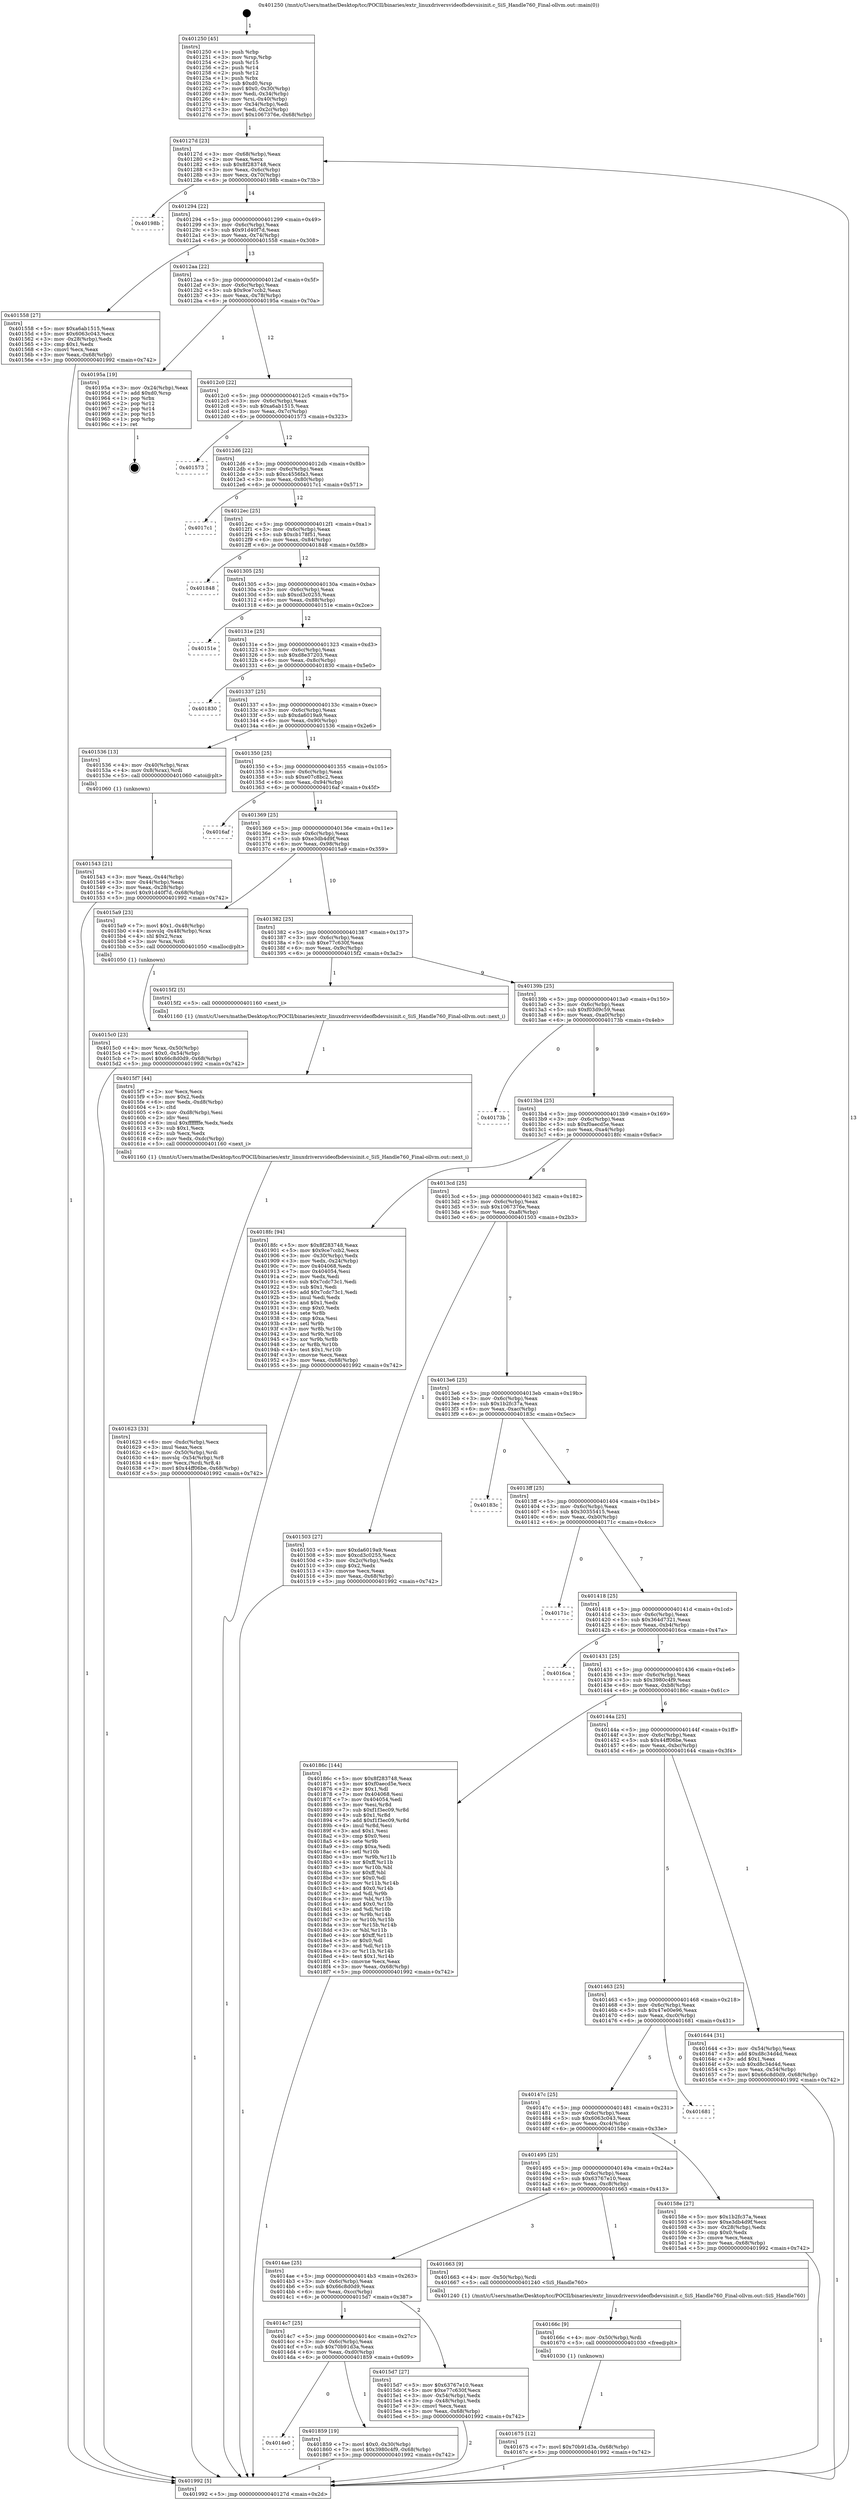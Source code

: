 digraph "0x401250" {
  label = "0x401250 (/mnt/c/Users/mathe/Desktop/tcc/POCII/binaries/extr_linuxdriversvideofbdevsisinit.c_SiS_Handle760_Final-ollvm.out::main(0))"
  labelloc = "t"
  node[shape=record]

  Entry [label="",width=0.3,height=0.3,shape=circle,fillcolor=black,style=filled]
  "0x40127d" [label="{
     0x40127d [23]\l
     | [instrs]\l
     &nbsp;&nbsp;0x40127d \<+3\>: mov -0x68(%rbp),%eax\l
     &nbsp;&nbsp;0x401280 \<+2\>: mov %eax,%ecx\l
     &nbsp;&nbsp;0x401282 \<+6\>: sub $0x8f283748,%ecx\l
     &nbsp;&nbsp;0x401288 \<+3\>: mov %eax,-0x6c(%rbp)\l
     &nbsp;&nbsp;0x40128b \<+3\>: mov %ecx,-0x70(%rbp)\l
     &nbsp;&nbsp;0x40128e \<+6\>: je 000000000040198b \<main+0x73b\>\l
  }"]
  "0x40198b" [label="{
     0x40198b\l
  }", style=dashed]
  "0x401294" [label="{
     0x401294 [22]\l
     | [instrs]\l
     &nbsp;&nbsp;0x401294 \<+5\>: jmp 0000000000401299 \<main+0x49\>\l
     &nbsp;&nbsp;0x401299 \<+3\>: mov -0x6c(%rbp),%eax\l
     &nbsp;&nbsp;0x40129c \<+5\>: sub $0x91d40f7d,%eax\l
     &nbsp;&nbsp;0x4012a1 \<+3\>: mov %eax,-0x74(%rbp)\l
     &nbsp;&nbsp;0x4012a4 \<+6\>: je 0000000000401558 \<main+0x308\>\l
  }"]
  Exit [label="",width=0.3,height=0.3,shape=circle,fillcolor=black,style=filled,peripheries=2]
  "0x401558" [label="{
     0x401558 [27]\l
     | [instrs]\l
     &nbsp;&nbsp;0x401558 \<+5\>: mov $0xa6ab1515,%eax\l
     &nbsp;&nbsp;0x40155d \<+5\>: mov $0x6063c043,%ecx\l
     &nbsp;&nbsp;0x401562 \<+3\>: mov -0x28(%rbp),%edx\l
     &nbsp;&nbsp;0x401565 \<+3\>: cmp $0x1,%edx\l
     &nbsp;&nbsp;0x401568 \<+3\>: cmovl %ecx,%eax\l
     &nbsp;&nbsp;0x40156b \<+3\>: mov %eax,-0x68(%rbp)\l
     &nbsp;&nbsp;0x40156e \<+5\>: jmp 0000000000401992 \<main+0x742\>\l
  }"]
  "0x4012aa" [label="{
     0x4012aa [22]\l
     | [instrs]\l
     &nbsp;&nbsp;0x4012aa \<+5\>: jmp 00000000004012af \<main+0x5f\>\l
     &nbsp;&nbsp;0x4012af \<+3\>: mov -0x6c(%rbp),%eax\l
     &nbsp;&nbsp;0x4012b2 \<+5\>: sub $0x9ce7ccb2,%eax\l
     &nbsp;&nbsp;0x4012b7 \<+3\>: mov %eax,-0x78(%rbp)\l
     &nbsp;&nbsp;0x4012ba \<+6\>: je 000000000040195a \<main+0x70a\>\l
  }"]
  "0x4014e0" [label="{
     0x4014e0\l
  }", style=dashed]
  "0x40195a" [label="{
     0x40195a [19]\l
     | [instrs]\l
     &nbsp;&nbsp;0x40195a \<+3\>: mov -0x24(%rbp),%eax\l
     &nbsp;&nbsp;0x40195d \<+7\>: add $0xd0,%rsp\l
     &nbsp;&nbsp;0x401964 \<+1\>: pop %rbx\l
     &nbsp;&nbsp;0x401965 \<+2\>: pop %r12\l
     &nbsp;&nbsp;0x401967 \<+2\>: pop %r14\l
     &nbsp;&nbsp;0x401969 \<+2\>: pop %r15\l
     &nbsp;&nbsp;0x40196b \<+1\>: pop %rbp\l
     &nbsp;&nbsp;0x40196c \<+1\>: ret\l
  }"]
  "0x4012c0" [label="{
     0x4012c0 [22]\l
     | [instrs]\l
     &nbsp;&nbsp;0x4012c0 \<+5\>: jmp 00000000004012c5 \<main+0x75\>\l
     &nbsp;&nbsp;0x4012c5 \<+3\>: mov -0x6c(%rbp),%eax\l
     &nbsp;&nbsp;0x4012c8 \<+5\>: sub $0xa6ab1515,%eax\l
     &nbsp;&nbsp;0x4012cd \<+3\>: mov %eax,-0x7c(%rbp)\l
     &nbsp;&nbsp;0x4012d0 \<+6\>: je 0000000000401573 \<main+0x323\>\l
  }"]
  "0x401859" [label="{
     0x401859 [19]\l
     | [instrs]\l
     &nbsp;&nbsp;0x401859 \<+7\>: movl $0x0,-0x30(%rbp)\l
     &nbsp;&nbsp;0x401860 \<+7\>: movl $0x3980c4f9,-0x68(%rbp)\l
     &nbsp;&nbsp;0x401867 \<+5\>: jmp 0000000000401992 \<main+0x742\>\l
  }"]
  "0x401573" [label="{
     0x401573\l
  }", style=dashed]
  "0x4012d6" [label="{
     0x4012d6 [22]\l
     | [instrs]\l
     &nbsp;&nbsp;0x4012d6 \<+5\>: jmp 00000000004012db \<main+0x8b\>\l
     &nbsp;&nbsp;0x4012db \<+3\>: mov -0x6c(%rbp),%eax\l
     &nbsp;&nbsp;0x4012de \<+5\>: sub $0xc4556fa3,%eax\l
     &nbsp;&nbsp;0x4012e3 \<+3\>: mov %eax,-0x80(%rbp)\l
     &nbsp;&nbsp;0x4012e6 \<+6\>: je 00000000004017c1 \<main+0x571\>\l
  }"]
  "0x401675" [label="{
     0x401675 [12]\l
     | [instrs]\l
     &nbsp;&nbsp;0x401675 \<+7\>: movl $0x70b91d3a,-0x68(%rbp)\l
     &nbsp;&nbsp;0x40167c \<+5\>: jmp 0000000000401992 \<main+0x742\>\l
  }"]
  "0x4017c1" [label="{
     0x4017c1\l
  }", style=dashed]
  "0x4012ec" [label="{
     0x4012ec [25]\l
     | [instrs]\l
     &nbsp;&nbsp;0x4012ec \<+5\>: jmp 00000000004012f1 \<main+0xa1\>\l
     &nbsp;&nbsp;0x4012f1 \<+3\>: mov -0x6c(%rbp),%eax\l
     &nbsp;&nbsp;0x4012f4 \<+5\>: sub $0xcb178f51,%eax\l
     &nbsp;&nbsp;0x4012f9 \<+6\>: mov %eax,-0x84(%rbp)\l
     &nbsp;&nbsp;0x4012ff \<+6\>: je 0000000000401848 \<main+0x5f8\>\l
  }"]
  "0x40166c" [label="{
     0x40166c [9]\l
     | [instrs]\l
     &nbsp;&nbsp;0x40166c \<+4\>: mov -0x50(%rbp),%rdi\l
     &nbsp;&nbsp;0x401670 \<+5\>: call 0000000000401030 \<free@plt\>\l
     | [calls]\l
     &nbsp;&nbsp;0x401030 \{1\} (unknown)\l
  }"]
  "0x401848" [label="{
     0x401848\l
  }", style=dashed]
  "0x401305" [label="{
     0x401305 [25]\l
     | [instrs]\l
     &nbsp;&nbsp;0x401305 \<+5\>: jmp 000000000040130a \<main+0xba\>\l
     &nbsp;&nbsp;0x40130a \<+3\>: mov -0x6c(%rbp),%eax\l
     &nbsp;&nbsp;0x40130d \<+5\>: sub $0xcd3c0255,%eax\l
     &nbsp;&nbsp;0x401312 \<+6\>: mov %eax,-0x88(%rbp)\l
     &nbsp;&nbsp;0x401318 \<+6\>: je 000000000040151e \<main+0x2ce\>\l
  }"]
  "0x401623" [label="{
     0x401623 [33]\l
     | [instrs]\l
     &nbsp;&nbsp;0x401623 \<+6\>: mov -0xdc(%rbp),%ecx\l
     &nbsp;&nbsp;0x401629 \<+3\>: imul %eax,%ecx\l
     &nbsp;&nbsp;0x40162c \<+4\>: mov -0x50(%rbp),%rdi\l
     &nbsp;&nbsp;0x401630 \<+4\>: movslq -0x54(%rbp),%r8\l
     &nbsp;&nbsp;0x401634 \<+4\>: mov %ecx,(%rdi,%r8,4)\l
     &nbsp;&nbsp;0x401638 \<+7\>: movl $0x44ff06be,-0x68(%rbp)\l
     &nbsp;&nbsp;0x40163f \<+5\>: jmp 0000000000401992 \<main+0x742\>\l
  }"]
  "0x40151e" [label="{
     0x40151e\l
  }", style=dashed]
  "0x40131e" [label="{
     0x40131e [25]\l
     | [instrs]\l
     &nbsp;&nbsp;0x40131e \<+5\>: jmp 0000000000401323 \<main+0xd3\>\l
     &nbsp;&nbsp;0x401323 \<+3\>: mov -0x6c(%rbp),%eax\l
     &nbsp;&nbsp;0x401326 \<+5\>: sub $0xd8e37203,%eax\l
     &nbsp;&nbsp;0x40132b \<+6\>: mov %eax,-0x8c(%rbp)\l
     &nbsp;&nbsp;0x401331 \<+6\>: je 0000000000401830 \<main+0x5e0\>\l
  }"]
  "0x4015f7" [label="{
     0x4015f7 [44]\l
     | [instrs]\l
     &nbsp;&nbsp;0x4015f7 \<+2\>: xor %ecx,%ecx\l
     &nbsp;&nbsp;0x4015f9 \<+5\>: mov $0x2,%edx\l
     &nbsp;&nbsp;0x4015fe \<+6\>: mov %edx,-0xd8(%rbp)\l
     &nbsp;&nbsp;0x401604 \<+1\>: cltd\l
     &nbsp;&nbsp;0x401605 \<+6\>: mov -0xd8(%rbp),%esi\l
     &nbsp;&nbsp;0x40160b \<+2\>: idiv %esi\l
     &nbsp;&nbsp;0x40160d \<+6\>: imul $0xfffffffe,%edx,%edx\l
     &nbsp;&nbsp;0x401613 \<+3\>: sub $0x1,%ecx\l
     &nbsp;&nbsp;0x401616 \<+2\>: sub %ecx,%edx\l
     &nbsp;&nbsp;0x401618 \<+6\>: mov %edx,-0xdc(%rbp)\l
     &nbsp;&nbsp;0x40161e \<+5\>: call 0000000000401160 \<next_i\>\l
     | [calls]\l
     &nbsp;&nbsp;0x401160 \{1\} (/mnt/c/Users/mathe/Desktop/tcc/POCII/binaries/extr_linuxdriversvideofbdevsisinit.c_SiS_Handle760_Final-ollvm.out::next_i)\l
  }"]
  "0x401830" [label="{
     0x401830\l
  }", style=dashed]
  "0x401337" [label="{
     0x401337 [25]\l
     | [instrs]\l
     &nbsp;&nbsp;0x401337 \<+5\>: jmp 000000000040133c \<main+0xec\>\l
     &nbsp;&nbsp;0x40133c \<+3\>: mov -0x6c(%rbp),%eax\l
     &nbsp;&nbsp;0x40133f \<+5\>: sub $0xda6019a9,%eax\l
     &nbsp;&nbsp;0x401344 \<+6\>: mov %eax,-0x90(%rbp)\l
     &nbsp;&nbsp;0x40134a \<+6\>: je 0000000000401536 \<main+0x2e6\>\l
  }"]
  "0x4014c7" [label="{
     0x4014c7 [25]\l
     | [instrs]\l
     &nbsp;&nbsp;0x4014c7 \<+5\>: jmp 00000000004014cc \<main+0x27c\>\l
     &nbsp;&nbsp;0x4014cc \<+3\>: mov -0x6c(%rbp),%eax\l
     &nbsp;&nbsp;0x4014cf \<+5\>: sub $0x70b91d3a,%eax\l
     &nbsp;&nbsp;0x4014d4 \<+6\>: mov %eax,-0xd0(%rbp)\l
     &nbsp;&nbsp;0x4014da \<+6\>: je 0000000000401859 \<main+0x609\>\l
  }"]
  "0x401536" [label="{
     0x401536 [13]\l
     | [instrs]\l
     &nbsp;&nbsp;0x401536 \<+4\>: mov -0x40(%rbp),%rax\l
     &nbsp;&nbsp;0x40153a \<+4\>: mov 0x8(%rax),%rdi\l
     &nbsp;&nbsp;0x40153e \<+5\>: call 0000000000401060 \<atoi@plt\>\l
     | [calls]\l
     &nbsp;&nbsp;0x401060 \{1\} (unknown)\l
  }"]
  "0x401350" [label="{
     0x401350 [25]\l
     | [instrs]\l
     &nbsp;&nbsp;0x401350 \<+5\>: jmp 0000000000401355 \<main+0x105\>\l
     &nbsp;&nbsp;0x401355 \<+3\>: mov -0x6c(%rbp),%eax\l
     &nbsp;&nbsp;0x401358 \<+5\>: sub $0xe07c8bc2,%eax\l
     &nbsp;&nbsp;0x40135d \<+6\>: mov %eax,-0x94(%rbp)\l
     &nbsp;&nbsp;0x401363 \<+6\>: je 00000000004016af \<main+0x45f\>\l
  }"]
  "0x4015d7" [label="{
     0x4015d7 [27]\l
     | [instrs]\l
     &nbsp;&nbsp;0x4015d7 \<+5\>: mov $0x63767e10,%eax\l
     &nbsp;&nbsp;0x4015dc \<+5\>: mov $0xe77c630f,%ecx\l
     &nbsp;&nbsp;0x4015e1 \<+3\>: mov -0x54(%rbp),%edx\l
     &nbsp;&nbsp;0x4015e4 \<+3\>: cmp -0x48(%rbp),%edx\l
     &nbsp;&nbsp;0x4015e7 \<+3\>: cmovl %ecx,%eax\l
     &nbsp;&nbsp;0x4015ea \<+3\>: mov %eax,-0x68(%rbp)\l
     &nbsp;&nbsp;0x4015ed \<+5\>: jmp 0000000000401992 \<main+0x742\>\l
  }"]
  "0x4016af" [label="{
     0x4016af\l
  }", style=dashed]
  "0x401369" [label="{
     0x401369 [25]\l
     | [instrs]\l
     &nbsp;&nbsp;0x401369 \<+5\>: jmp 000000000040136e \<main+0x11e\>\l
     &nbsp;&nbsp;0x40136e \<+3\>: mov -0x6c(%rbp),%eax\l
     &nbsp;&nbsp;0x401371 \<+5\>: sub $0xe3db4d9f,%eax\l
     &nbsp;&nbsp;0x401376 \<+6\>: mov %eax,-0x98(%rbp)\l
     &nbsp;&nbsp;0x40137c \<+6\>: je 00000000004015a9 \<main+0x359\>\l
  }"]
  "0x4014ae" [label="{
     0x4014ae [25]\l
     | [instrs]\l
     &nbsp;&nbsp;0x4014ae \<+5\>: jmp 00000000004014b3 \<main+0x263\>\l
     &nbsp;&nbsp;0x4014b3 \<+3\>: mov -0x6c(%rbp),%eax\l
     &nbsp;&nbsp;0x4014b6 \<+5\>: sub $0x66c8d0d9,%eax\l
     &nbsp;&nbsp;0x4014bb \<+6\>: mov %eax,-0xcc(%rbp)\l
     &nbsp;&nbsp;0x4014c1 \<+6\>: je 00000000004015d7 \<main+0x387\>\l
  }"]
  "0x4015a9" [label="{
     0x4015a9 [23]\l
     | [instrs]\l
     &nbsp;&nbsp;0x4015a9 \<+7\>: movl $0x1,-0x48(%rbp)\l
     &nbsp;&nbsp;0x4015b0 \<+4\>: movslq -0x48(%rbp),%rax\l
     &nbsp;&nbsp;0x4015b4 \<+4\>: shl $0x2,%rax\l
     &nbsp;&nbsp;0x4015b8 \<+3\>: mov %rax,%rdi\l
     &nbsp;&nbsp;0x4015bb \<+5\>: call 0000000000401050 \<malloc@plt\>\l
     | [calls]\l
     &nbsp;&nbsp;0x401050 \{1\} (unknown)\l
  }"]
  "0x401382" [label="{
     0x401382 [25]\l
     | [instrs]\l
     &nbsp;&nbsp;0x401382 \<+5\>: jmp 0000000000401387 \<main+0x137\>\l
     &nbsp;&nbsp;0x401387 \<+3\>: mov -0x6c(%rbp),%eax\l
     &nbsp;&nbsp;0x40138a \<+5\>: sub $0xe77c630f,%eax\l
     &nbsp;&nbsp;0x40138f \<+6\>: mov %eax,-0x9c(%rbp)\l
     &nbsp;&nbsp;0x401395 \<+6\>: je 00000000004015f2 \<main+0x3a2\>\l
  }"]
  "0x401663" [label="{
     0x401663 [9]\l
     | [instrs]\l
     &nbsp;&nbsp;0x401663 \<+4\>: mov -0x50(%rbp),%rdi\l
     &nbsp;&nbsp;0x401667 \<+5\>: call 0000000000401240 \<SiS_Handle760\>\l
     | [calls]\l
     &nbsp;&nbsp;0x401240 \{1\} (/mnt/c/Users/mathe/Desktop/tcc/POCII/binaries/extr_linuxdriversvideofbdevsisinit.c_SiS_Handle760_Final-ollvm.out::SiS_Handle760)\l
  }"]
  "0x4015f2" [label="{
     0x4015f2 [5]\l
     | [instrs]\l
     &nbsp;&nbsp;0x4015f2 \<+5\>: call 0000000000401160 \<next_i\>\l
     | [calls]\l
     &nbsp;&nbsp;0x401160 \{1\} (/mnt/c/Users/mathe/Desktop/tcc/POCII/binaries/extr_linuxdriversvideofbdevsisinit.c_SiS_Handle760_Final-ollvm.out::next_i)\l
  }"]
  "0x40139b" [label="{
     0x40139b [25]\l
     | [instrs]\l
     &nbsp;&nbsp;0x40139b \<+5\>: jmp 00000000004013a0 \<main+0x150\>\l
     &nbsp;&nbsp;0x4013a0 \<+3\>: mov -0x6c(%rbp),%eax\l
     &nbsp;&nbsp;0x4013a3 \<+5\>: sub $0xf03d9c59,%eax\l
     &nbsp;&nbsp;0x4013a8 \<+6\>: mov %eax,-0xa0(%rbp)\l
     &nbsp;&nbsp;0x4013ae \<+6\>: je 000000000040173b \<main+0x4eb\>\l
  }"]
  "0x4015c0" [label="{
     0x4015c0 [23]\l
     | [instrs]\l
     &nbsp;&nbsp;0x4015c0 \<+4\>: mov %rax,-0x50(%rbp)\l
     &nbsp;&nbsp;0x4015c4 \<+7\>: movl $0x0,-0x54(%rbp)\l
     &nbsp;&nbsp;0x4015cb \<+7\>: movl $0x66c8d0d9,-0x68(%rbp)\l
     &nbsp;&nbsp;0x4015d2 \<+5\>: jmp 0000000000401992 \<main+0x742\>\l
  }"]
  "0x40173b" [label="{
     0x40173b\l
  }", style=dashed]
  "0x4013b4" [label="{
     0x4013b4 [25]\l
     | [instrs]\l
     &nbsp;&nbsp;0x4013b4 \<+5\>: jmp 00000000004013b9 \<main+0x169\>\l
     &nbsp;&nbsp;0x4013b9 \<+3\>: mov -0x6c(%rbp),%eax\l
     &nbsp;&nbsp;0x4013bc \<+5\>: sub $0xf0aecd5e,%eax\l
     &nbsp;&nbsp;0x4013c1 \<+6\>: mov %eax,-0xa4(%rbp)\l
     &nbsp;&nbsp;0x4013c7 \<+6\>: je 00000000004018fc \<main+0x6ac\>\l
  }"]
  "0x401495" [label="{
     0x401495 [25]\l
     | [instrs]\l
     &nbsp;&nbsp;0x401495 \<+5\>: jmp 000000000040149a \<main+0x24a\>\l
     &nbsp;&nbsp;0x40149a \<+3\>: mov -0x6c(%rbp),%eax\l
     &nbsp;&nbsp;0x40149d \<+5\>: sub $0x63767e10,%eax\l
     &nbsp;&nbsp;0x4014a2 \<+6\>: mov %eax,-0xc8(%rbp)\l
     &nbsp;&nbsp;0x4014a8 \<+6\>: je 0000000000401663 \<main+0x413\>\l
  }"]
  "0x4018fc" [label="{
     0x4018fc [94]\l
     | [instrs]\l
     &nbsp;&nbsp;0x4018fc \<+5\>: mov $0x8f283748,%eax\l
     &nbsp;&nbsp;0x401901 \<+5\>: mov $0x9ce7ccb2,%ecx\l
     &nbsp;&nbsp;0x401906 \<+3\>: mov -0x30(%rbp),%edx\l
     &nbsp;&nbsp;0x401909 \<+3\>: mov %edx,-0x24(%rbp)\l
     &nbsp;&nbsp;0x40190c \<+7\>: mov 0x404068,%edx\l
     &nbsp;&nbsp;0x401913 \<+7\>: mov 0x404054,%esi\l
     &nbsp;&nbsp;0x40191a \<+2\>: mov %edx,%edi\l
     &nbsp;&nbsp;0x40191c \<+6\>: sub $0x7cdc73c1,%edi\l
     &nbsp;&nbsp;0x401922 \<+3\>: sub $0x1,%edi\l
     &nbsp;&nbsp;0x401925 \<+6\>: add $0x7cdc73c1,%edi\l
     &nbsp;&nbsp;0x40192b \<+3\>: imul %edi,%edx\l
     &nbsp;&nbsp;0x40192e \<+3\>: and $0x1,%edx\l
     &nbsp;&nbsp;0x401931 \<+3\>: cmp $0x0,%edx\l
     &nbsp;&nbsp;0x401934 \<+4\>: sete %r8b\l
     &nbsp;&nbsp;0x401938 \<+3\>: cmp $0xa,%esi\l
     &nbsp;&nbsp;0x40193b \<+4\>: setl %r9b\l
     &nbsp;&nbsp;0x40193f \<+3\>: mov %r8b,%r10b\l
     &nbsp;&nbsp;0x401942 \<+3\>: and %r9b,%r10b\l
     &nbsp;&nbsp;0x401945 \<+3\>: xor %r9b,%r8b\l
     &nbsp;&nbsp;0x401948 \<+3\>: or %r8b,%r10b\l
     &nbsp;&nbsp;0x40194b \<+4\>: test $0x1,%r10b\l
     &nbsp;&nbsp;0x40194f \<+3\>: cmovne %ecx,%eax\l
     &nbsp;&nbsp;0x401952 \<+3\>: mov %eax,-0x68(%rbp)\l
     &nbsp;&nbsp;0x401955 \<+5\>: jmp 0000000000401992 \<main+0x742\>\l
  }"]
  "0x4013cd" [label="{
     0x4013cd [25]\l
     | [instrs]\l
     &nbsp;&nbsp;0x4013cd \<+5\>: jmp 00000000004013d2 \<main+0x182\>\l
     &nbsp;&nbsp;0x4013d2 \<+3\>: mov -0x6c(%rbp),%eax\l
     &nbsp;&nbsp;0x4013d5 \<+5\>: sub $0x1067376e,%eax\l
     &nbsp;&nbsp;0x4013da \<+6\>: mov %eax,-0xa8(%rbp)\l
     &nbsp;&nbsp;0x4013e0 \<+6\>: je 0000000000401503 \<main+0x2b3\>\l
  }"]
  "0x40158e" [label="{
     0x40158e [27]\l
     | [instrs]\l
     &nbsp;&nbsp;0x40158e \<+5\>: mov $0x1b2fc37a,%eax\l
     &nbsp;&nbsp;0x401593 \<+5\>: mov $0xe3db4d9f,%ecx\l
     &nbsp;&nbsp;0x401598 \<+3\>: mov -0x28(%rbp),%edx\l
     &nbsp;&nbsp;0x40159b \<+3\>: cmp $0x0,%edx\l
     &nbsp;&nbsp;0x40159e \<+3\>: cmove %ecx,%eax\l
     &nbsp;&nbsp;0x4015a1 \<+3\>: mov %eax,-0x68(%rbp)\l
     &nbsp;&nbsp;0x4015a4 \<+5\>: jmp 0000000000401992 \<main+0x742\>\l
  }"]
  "0x401503" [label="{
     0x401503 [27]\l
     | [instrs]\l
     &nbsp;&nbsp;0x401503 \<+5\>: mov $0xda6019a9,%eax\l
     &nbsp;&nbsp;0x401508 \<+5\>: mov $0xcd3c0255,%ecx\l
     &nbsp;&nbsp;0x40150d \<+3\>: mov -0x2c(%rbp),%edx\l
     &nbsp;&nbsp;0x401510 \<+3\>: cmp $0x2,%edx\l
     &nbsp;&nbsp;0x401513 \<+3\>: cmovne %ecx,%eax\l
     &nbsp;&nbsp;0x401516 \<+3\>: mov %eax,-0x68(%rbp)\l
     &nbsp;&nbsp;0x401519 \<+5\>: jmp 0000000000401992 \<main+0x742\>\l
  }"]
  "0x4013e6" [label="{
     0x4013e6 [25]\l
     | [instrs]\l
     &nbsp;&nbsp;0x4013e6 \<+5\>: jmp 00000000004013eb \<main+0x19b\>\l
     &nbsp;&nbsp;0x4013eb \<+3\>: mov -0x6c(%rbp),%eax\l
     &nbsp;&nbsp;0x4013ee \<+5\>: sub $0x1b2fc37a,%eax\l
     &nbsp;&nbsp;0x4013f3 \<+6\>: mov %eax,-0xac(%rbp)\l
     &nbsp;&nbsp;0x4013f9 \<+6\>: je 000000000040183c \<main+0x5ec\>\l
  }"]
  "0x401992" [label="{
     0x401992 [5]\l
     | [instrs]\l
     &nbsp;&nbsp;0x401992 \<+5\>: jmp 000000000040127d \<main+0x2d\>\l
  }"]
  "0x401250" [label="{
     0x401250 [45]\l
     | [instrs]\l
     &nbsp;&nbsp;0x401250 \<+1\>: push %rbp\l
     &nbsp;&nbsp;0x401251 \<+3\>: mov %rsp,%rbp\l
     &nbsp;&nbsp;0x401254 \<+2\>: push %r15\l
     &nbsp;&nbsp;0x401256 \<+2\>: push %r14\l
     &nbsp;&nbsp;0x401258 \<+2\>: push %r12\l
     &nbsp;&nbsp;0x40125a \<+1\>: push %rbx\l
     &nbsp;&nbsp;0x40125b \<+7\>: sub $0xd0,%rsp\l
     &nbsp;&nbsp;0x401262 \<+7\>: movl $0x0,-0x30(%rbp)\l
     &nbsp;&nbsp;0x401269 \<+3\>: mov %edi,-0x34(%rbp)\l
     &nbsp;&nbsp;0x40126c \<+4\>: mov %rsi,-0x40(%rbp)\l
     &nbsp;&nbsp;0x401270 \<+3\>: mov -0x34(%rbp),%edi\l
     &nbsp;&nbsp;0x401273 \<+3\>: mov %edi,-0x2c(%rbp)\l
     &nbsp;&nbsp;0x401276 \<+7\>: movl $0x1067376e,-0x68(%rbp)\l
  }"]
  "0x401543" [label="{
     0x401543 [21]\l
     | [instrs]\l
     &nbsp;&nbsp;0x401543 \<+3\>: mov %eax,-0x44(%rbp)\l
     &nbsp;&nbsp;0x401546 \<+3\>: mov -0x44(%rbp),%eax\l
     &nbsp;&nbsp;0x401549 \<+3\>: mov %eax,-0x28(%rbp)\l
     &nbsp;&nbsp;0x40154c \<+7\>: movl $0x91d40f7d,-0x68(%rbp)\l
     &nbsp;&nbsp;0x401553 \<+5\>: jmp 0000000000401992 \<main+0x742\>\l
  }"]
  "0x40147c" [label="{
     0x40147c [25]\l
     | [instrs]\l
     &nbsp;&nbsp;0x40147c \<+5\>: jmp 0000000000401481 \<main+0x231\>\l
     &nbsp;&nbsp;0x401481 \<+3\>: mov -0x6c(%rbp),%eax\l
     &nbsp;&nbsp;0x401484 \<+5\>: sub $0x6063c043,%eax\l
     &nbsp;&nbsp;0x401489 \<+6\>: mov %eax,-0xc4(%rbp)\l
     &nbsp;&nbsp;0x40148f \<+6\>: je 000000000040158e \<main+0x33e\>\l
  }"]
  "0x40183c" [label="{
     0x40183c\l
  }", style=dashed]
  "0x4013ff" [label="{
     0x4013ff [25]\l
     | [instrs]\l
     &nbsp;&nbsp;0x4013ff \<+5\>: jmp 0000000000401404 \<main+0x1b4\>\l
     &nbsp;&nbsp;0x401404 \<+3\>: mov -0x6c(%rbp),%eax\l
     &nbsp;&nbsp;0x401407 \<+5\>: sub $0x30355415,%eax\l
     &nbsp;&nbsp;0x40140c \<+6\>: mov %eax,-0xb0(%rbp)\l
     &nbsp;&nbsp;0x401412 \<+6\>: je 000000000040171c \<main+0x4cc\>\l
  }"]
  "0x401681" [label="{
     0x401681\l
  }", style=dashed]
  "0x40171c" [label="{
     0x40171c\l
  }", style=dashed]
  "0x401418" [label="{
     0x401418 [25]\l
     | [instrs]\l
     &nbsp;&nbsp;0x401418 \<+5\>: jmp 000000000040141d \<main+0x1cd\>\l
     &nbsp;&nbsp;0x40141d \<+3\>: mov -0x6c(%rbp),%eax\l
     &nbsp;&nbsp;0x401420 \<+5\>: sub $0x364d7321,%eax\l
     &nbsp;&nbsp;0x401425 \<+6\>: mov %eax,-0xb4(%rbp)\l
     &nbsp;&nbsp;0x40142b \<+6\>: je 00000000004016ca \<main+0x47a\>\l
  }"]
  "0x401463" [label="{
     0x401463 [25]\l
     | [instrs]\l
     &nbsp;&nbsp;0x401463 \<+5\>: jmp 0000000000401468 \<main+0x218\>\l
     &nbsp;&nbsp;0x401468 \<+3\>: mov -0x6c(%rbp),%eax\l
     &nbsp;&nbsp;0x40146b \<+5\>: sub $0x47e00e96,%eax\l
     &nbsp;&nbsp;0x401470 \<+6\>: mov %eax,-0xc0(%rbp)\l
     &nbsp;&nbsp;0x401476 \<+6\>: je 0000000000401681 \<main+0x431\>\l
  }"]
  "0x4016ca" [label="{
     0x4016ca\l
  }", style=dashed]
  "0x401431" [label="{
     0x401431 [25]\l
     | [instrs]\l
     &nbsp;&nbsp;0x401431 \<+5\>: jmp 0000000000401436 \<main+0x1e6\>\l
     &nbsp;&nbsp;0x401436 \<+3\>: mov -0x6c(%rbp),%eax\l
     &nbsp;&nbsp;0x401439 \<+5\>: sub $0x3980c4f9,%eax\l
     &nbsp;&nbsp;0x40143e \<+6\>: mov %eax,-0xb8(%rbp)\l
     &nbsp;&nbsp;0x401444 \<+6\>: je 000000000040186c \<main+0x61c\>\l
  }"]
  "0x401644" [label="{
     0x401644 [31]\l
     | [instrs]\l
     &nbsp;&nbsp;0x401644 \<+3\>: mov -0x54(%rbp),%eax\l
     &nbsp;&nbsp;0x401647 \<+5\>: add $0xd8c34d4d,%eax\l
     &nbsp;&nbsp;0x40164c \<+3\>: add $0x1,%eax\l
     &nbsp;&nbsp;0x40164f \<+5\>: sub $0xd8c34d4d,%eax\l
     &nbsp;&nbsp;0x401654 \<+3\>: mov %eax,-0x54(%rbp)\l
     &nbsp;&nbsp;0x401657 \<+7\>: movl $0x66c8d0d9,-0x68(%rbp)\l
     &nbsp;&nbsp;0x40165e \<+5\>: jmp 0000000000401992 \<main+0x742\>\l
  }"]
  "0x40186c" [label="{
     0x40186c [144]\l
     | [instrs]\l
     &nbsp;&nbsp;0x40186c \<+5\>: mov $0x8f283748,%eax\l
     &nbsp;&nbsp;0x401871 \<+5\>: mov $0xf0aecd5e,%ecx\l
     &nbsp;&nbsp;0x401876 \<+2\>: mov $0x1,%dl\l
     &nbsp;&nbsp;0x401878 \<+7\>: mov 0x404068,%esi\l
     &nbsp;&nbsp;0x40187f \<+7\>: mov 0x404054,%edi\l
     &nbsp;&nbsp;0x401886 \<+3\>: mov %esi,%r8d\l
     &nbsp;&nbsp;0x401889 \<+7\>: sub $0xf1f3ec09,%r8d\l
     &nbsp;&nbsp;0x401890 \<+4\>: sub $0x1,%r8d\l
     &nbsp;&nbsp;0x401894 \<+7\>: add $0xf1f3ec09,%r8d\l
     &nbsp;&nbsp;0x40189b \<+4\>: imul %r8d,%esi\l
     &nbsp;&nbsp;0x40189f \<+3\>: and $0x1,%esi\l
     &nbsp;&nbsp;0x4018a2 \<+3\>: cmp $0x0,%esi\l
     &nbsp;&nbsp;0x4018a5 \<+4\>: sete %r9b\l
     &nbsp;&nbsp;0x4018a9 \<+3\>: cmp $0xa,%edi\l
     &nbsp;&nbsp;0x4018ac \<+4\>: setl %r10b\l
     &nbsp;&nbsp;0x4018b0 \<+3\>: mov %r9b,%r11b\l
     &nbsp;&nbsp;0x4018b3 \<+4\>: xor $0xff,%r11b\l
     &nbsp;&nbsp;0x4018b7 \<+3\>: mov %r10b,%bl\l
     &nbsp;&nbsp;0x4018ba \<+3\>: xor $0xff,%bl\l
     &nbsp;&nbsp;0x4018bd \<+3\>: xor $0x0,%dl\l
     &nbsp;&nbsp;0x4018c0 \<+3\>: mov %r11b,%r14b\l
     &nbsp;&nbsp;0x4018c3 \<+4\>: and $0x0,%r14b\l
     &nbsp;&nbsp;0x4018c7 \<+3\>: and %dl,%r9b\l
     &nbsp;&nbsp;0x4018ca \<+3\>: mov %bl,%r15b\l
     &nbsp;&nbsp;0x4018cd \<+4\>: and $0x0,%r15b\l
     &nbsp;&nbsp;0x4018d1 \<+3\>: and %dl,%r10b\l
     &nbsp;&nbsp;0x4018d4 \<+3\>: or %r9b,%r14b\l
     &nbsp;&nbsp;0x4018d7 \<+3\>: or %r10b,%r15b\l
     &nbsp;&nbsp;0x4018da \<+3\>: xor %r15b,%r14b\l
     &nbsp;&nbsp;0x4018dd \<+3\>: or %bl,%r11b\l
     &nbsp;&nbsp;0x4018e0 \<+4\>: xor $0xff,%r11b\l
     &nbsp;&nbsp;0x4018e4 \<+3\>: or $0x0,%dl\l
     &nbsp;&nbsp;0x4018e7 \<+3\>: and %dl,%r11b\l
     &nbsp;&nbsp;0x4018ea \<+3\>: or %r11b,%r14b\l
     &nbsp;&nbsp;0x4018ed \<+4\>: test $0x1,%r14b\l
     &nbsp;&nbsp;0x4018f1 \<+3\>: cmovne %ecx,%eax\l
     &nbsp;&nbsp;0x4018f4 \<+3\>: mov %eax,-0x68(%rbp)\l
     &nbsp;&nbsp;0x4018f7 \<+5\>: jmp 0000000000401992 \<main+0x742\>\l
  }"]
  "0x40144a" [label="{
     0x40144a [25]\l
     | [instrs]\l
     &nbsp;&nbsp;0x40144a \<+5\>: jmp 000000000040144f \<main+0x1ff\>\l
     &nbsp;&nbsp;0x40144f \<+3\>: mov -0x6c(%rbp),%eax\l
     &nbsp;&nbsp;0x401452 \<+5\>: sub $0x44ff06be,%eax\l
     &nbsp;&nbsp;0x401457 \<+6\>: mov %eax,-0xbc(%rbp)\l
     &nbsp;&nbsp;0x40145d \<+6\>: je 0000000000401644 \<main+0x3f4\>\l
  }"]
  Entry -> "0x401250" [label=" 1"]
  "0x40127d" -> "0x40198b" [label=" 0"]
  "0x40127d" -> "0x401294" [label=" 14"]
  "0x40195a" -> Exit [label=" 1"]
  "0x401294" -> "0x401558" [label=" 1"]
  "0x401294" -> "0x4012aa" [label=" 13"]
  "0x4018fc" -> "0x401992" [label=" 1"]
  "0x4012aa" -> "0x40195a" [label=" 1"]
  "0x4012aa" -> "0x4012c0" [label=" 12"]
  "0x40186c" -> "0x401992" [label=" 1"]
  "0x4012c0" -> "0x401573" [label=" 0"]
  "0x4012c0" -> "0x4012d6" [label=" 12"]
  "0x401859" -> "0x401992" [label=" 1"]
  "0x4012d6" -> "0x4017c1" [label=" 0"]
  "0x4012d6" -> "0x4012ec" [label=" 12"]
  "0x4014c7" -> "0x401859" [label=" 1"]
  "0x4012ec" -> "0x401848" [label=" 0"]
  "0x4012ec" -> "0x401305" [label=" 12"]
  "0x4014c7" -> "0x4014e0" [label=" 0"]
  "0x401305" -> "0x40151e" [label=" 0"]
  "0x401305" -> "0x40131e" [label=" 12"]
  "0x401675" -> "0x401992" [label=" 1"]
  "0x40131e" -> "0x401830" [label=" 0"]
  "0x40131e" -> "0x401337" [label=" 12"]
  "0x40166c" -> "0x401675" [label=" 1"]
  "0x401337" -> "0x401536" [label=" 1"]
  "0x401337" -> "0x401350" [label=" 11"]
  "0x401663" -> "0x40166c" [label=" 1"]
  "0x401350" -> "0x4016af" [label=" 0"]
  "0x401350" -> "0x401369" [label=" 11"]
  "0x401644" -> "0x401992" [label=" 1"]
  "0x401369" -> "0x4015a9" [label=" 1"]
  "0x401369" -> "0x401382" [label=" 10"]
  "0x4015f7" -> "0x401623" [label=" 1"]
  "0x401382" -> "0x4015f2" [label=" 1"]
  "0x401382" -> "0x40139b" [label=" 9"]
  "0x4015f2" -> "0x4015f7" [label=" 1"]
  "0x40139b" -> "0x40173b" [label=" 0"]
  "0x40139b" -> "0x4013b4" [label=" 9"]
  "0x4014ae" -> "0x4014c7" [label=" 1"]
  "0x4013b4" -> "0x4018fc" [label=" 1"]
  "0x4013b4" -> "0x4013cd" [label=" 8"]
  "0x4014ae" -> "0x4015d7" [label=" 2"]
  "0x4013cd" -> "0x401503" [label=" 1"]
  "0x4013cd" -> "0x4013e6" [label=" 7"]
  "0x401503" -> "0x401992" [label=" 1"]
  "0x401250" -> "0x40127d" [label=" 1"]
  "0x401992" -> "0x40127d" [label=" 13"]
  "0x401536" -> "0x401543" [label=" 1"]
  "0x401543" -> "0x401992" [label=" 1"]
  "0x401558" -> "0x401992" [label=" 1"]
  "0x401623" -> "0x401992" [label=" 1"]
  "0x4013e6" -> "0x40183c" [label=" 0"]
  "0x4013e6" -> "0x4013ff" [label=" 7"]
  "0x401495" -> "0x401663" [label=" 1"]
  "0x4013ff" -> "0x40171c" [label=" 0"]
  "0x4013ff" -> "0x401418" [label=" 7"]
  "0x4015d7" -> "0x401992" [label=" 2"]
  "0x401418" -> "0x4016ca" [label=" 0"]
  "0x401418" -> "0x401431" [label=" 7"]
  "0x4015a9" -> "0x4015c0" [label=" 1"]
  "0x401431" -> "0x40186c" [label=" 1"]
  "0x401431" -> "0x40144a" [label=" 6"]
  "0x40158e" -> "0x401992" [label=" 1"]
  "0x40144a" -> "0x401644" [label=" 1"]
  "0x40144a" -> "0x401463" [label=" 5"]
  "0x4015c0" -> "0x401992" [label=" 1"]
  "0x401463" -> "0x401681" [label=" 0"]
  "0x401463" -> "0x40147c" [label=" 5"]
  "0x401495" -> "0x4014ae" [label=" 3"]
  "0x40147c" -> "0x40158e" [label=" 1"]
  "0x40147c" -> "0x401495" [label=" 4"]
}
